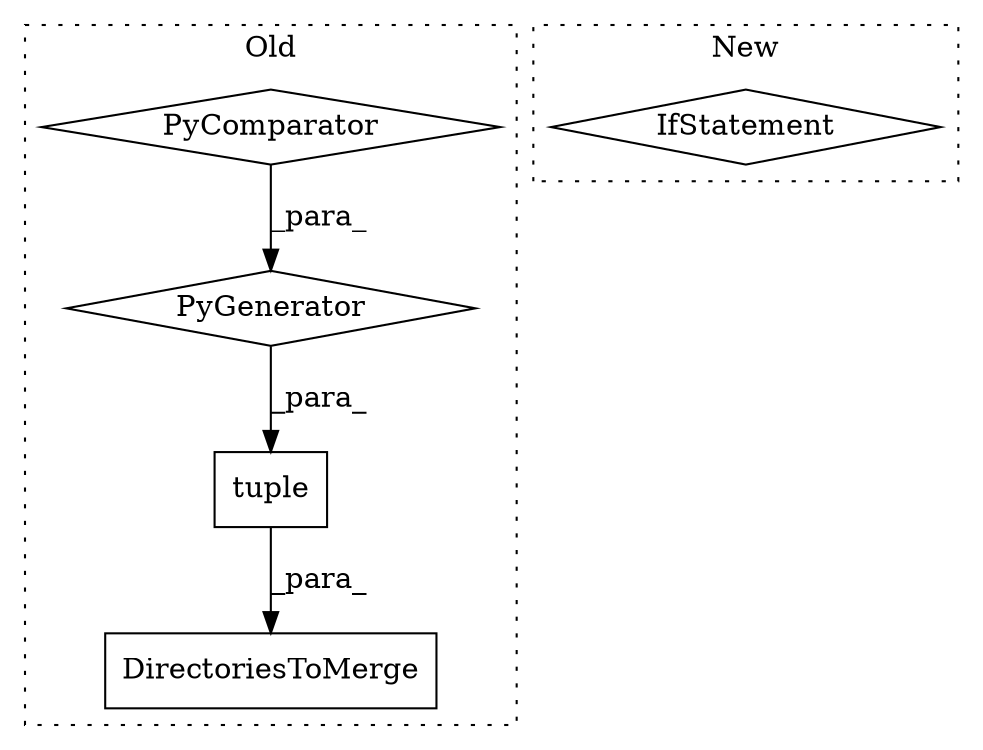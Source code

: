 digraph G {
subgraph cluster0 {
1 [label="DirectoriesToMerge" a="32" s="1189,1385" l="19,1" shape="box"];
3 [label="tuple" a="32" s="1208,1388" l="15,-3" shape="box"];
4 [label="PyGenerator" a="107" s="1223" l="165" shape="diamond"];
5 [label="PyComparator" a="113" s="1101" l="46" shape="diamond"];
label = "Old";
style="dotted";
}
subgraph cluster1 {
2 [label="IfStatement" a="25" s="914" l="33" shape="diamond"];
label = "New";
style="dotted";
}
3 -> 1 [label="_para_"];
4 -> 3 [label="_para_"];
5 -> 4 [label="_para_"];
}